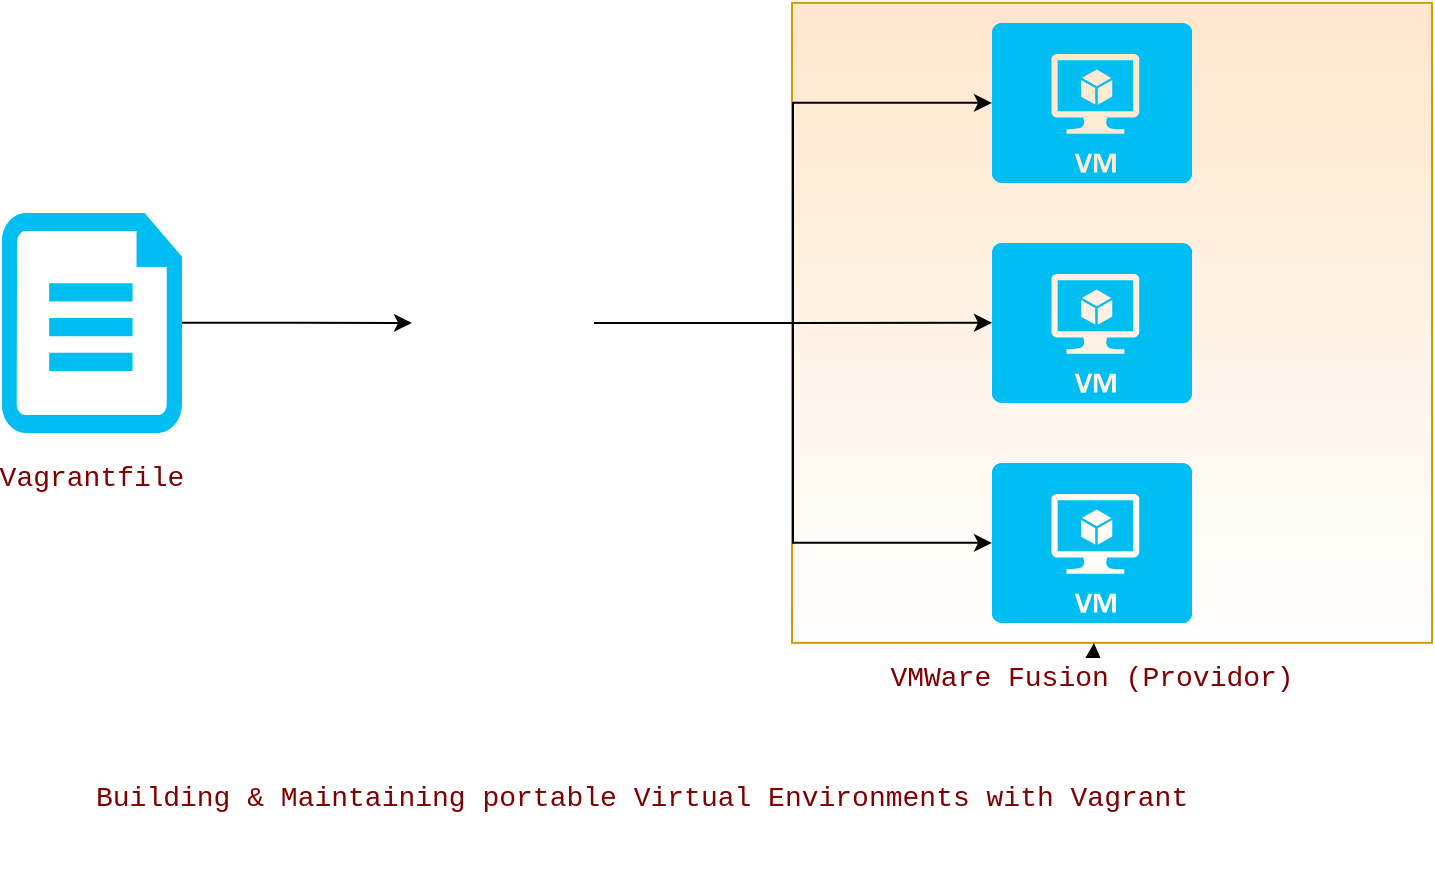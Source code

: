 <mxfile version="26.0.3">
  <diagram name="Page-1" id="-es9FddvmR3eWqJwjvI-">
    <mxGraphModel dx="1246" dy="580" grid="1" gridSize="10" guides="1" tooltips="1" connect="1" arrows="1" fold="1" page="1" pageScale="1" pageWidth="827" pageHeight="1169" math="0" shadow="0">
      <root>
        <mxCell id="0" />
        <mxCell id="1" parent="0" />
        <mxCell id="K4Dns3RAwN1RNIm3ApCl-7" value="" style="whiteSpace=wrap;html=1;aspect=fixed;fillColor=#ffe6cc;strokeColor=#d79b00;gradientColor=#FFFFFF;" parent="1" vertex="1">
          <mxGeometry x="440" y="47.44" width="320" height="320" as="geometry" />
        </mxCell>
        <mxCell id="K4Dns3RAwN1RNIm3ApCl-12" style="edgeStyle=orthogonalEdgeStyle;rounded=0;orthogonalLoop=1;jettySize=auto;html=1;" parent="1" source="K4Dns3RAwN1RNIm3ApCl-1" target="K4Dns3RAwN1RNIm3ApCl-3" edge="1">
          <mxGeometry relative="1" as="geometry" />
        </mxCell>
        <mxCell id="K4Dns3RAwN1RNIm3ApCl-1" value="" style="verticalLabelPosition=bottom;html=1;verticalAlign=top;align=center;strokeColor=none;fillColor=#00BEF2;shape=mxgraph.azure.cloud_services_configuration_file;pointerEvents=1;" parent="1" vertex="1">
          <mxGeometry x="45" y="152.44" width="90" height="110" as="geometry" />
        </mxCell>
        <mxCell id="K4Dns3RAwN1RNIm3ApCl-2" value="&lt;div style=&quot;color: rgb(59, 59, 59); background-color: rgb(255, 255, 255); font-family: Menlo, Monaco, &amp;quot;Courier New&amp;quot;, monospace; font-size: 14px; line-height: 21px; white-space: pre;&quot;&gt;&lt;span style=&quot;color: #800000;&quot;&gt;Vagrantfile&lt;/span&gt;&lt;/div&gt;" style="text;html=1;align=center;verticalAlign=middle;whiteSpace=wrap;rounded=0;" parent="1" vertex="1">
          <mxGeometry x="60" y="270" width="60" height="30" as="geometry" />
        </mxCell>
        <mxCell id="K4Dns3RAwN1RNIm3ApCl-13" style="edgeStyle=orthogonalEdgeStyle;rounded=0;orthogonalLoop=1;jettySize=auto;html=1;" parent="1" source="K4Dns3RAwN1RNIm3ApCl-3" target="K4Dns3RAwN1RNIm3ApCl-4" edge="1">
          <mxGeometry relative="1" as="geometry" />
        </mxCell>
        <mxCell id="K4Dns3RAwN1RNIm3ApCl-3" value="" style="shape=image;verticalLabelPosition=bottom;labelBackgroundColor=default;verticalAlign=top;aspect=fixed;imageAspect=0;image=https://static-00.iconduck.com/assets.00/vagrant-icon-1981x2048-m89lsyi5.png;" parent="1" vertex="1">
          <mxGeometry x="250" y="160.39" width="91.04" height="94.1" as="geometry" />
        </mxCell>
        <mxCell id="K4Dns3RAwN1RNIm3ApCl-4" value="" style="verticalLabelPosition=bottom;html=1;verticalAlign=top;align=center;strokeColor=none;fillColor=#00BEF2;shape=mxgraph.azure.virtual_machine;" parent="1" vertex="1">
          <mxGeometry x="540" y="167.44" width="100" height="80" as="geometry" />
        </mxCell>
        <mxCell id="K4Dns3RAwN1RNIm3ApCl-5" value="" style="verticalLabelPosition=bottom;html=1;verticalAlign=top;align=center;strokeColor=none;fillColor=#00BEF2;shape=mxgraph.azure.virtual_machine;" parent="1" vertex="1">
          <mxGeometry x="540" y="57.44" width="100" height="80" as="geometry" />
        </mxCell>
        <mxCell id="K4Dns3RAwN1RNIm3ApCl-6" value="" style="verticalLabelPosition=bottom;html=1;verticalAlign=top;align=center;strokeColor=none;fillColor=#00BEF2;shape=mxgraph.azure.virtual_machine;" parent="1" vertex="1">
          <mxGeometry x="540" y="277.44" width="100" height="80" as="geometry" />
        </mxCell>
        <mxCell id="SutX020EyavAVAT7Hddv-5" value="" style="edgeStyle=none;curved=1;rounded=0;orthogonalLoop=1;jettySize=auto;html=1;fontSize=12;startSize=8;endSize=8;" edge="1" parent="1" source="K4Dns3RAwN1RNIm3ApCl-8" target="K4Dns3RAwN1RNIm3ApCl-7">
          <mxGeometry relative="1" as="geometry" />
        </mxCell>
        <mxCell id="K4Dns3RAwN1RNIm3ApCl-8" value="&lt;div style=&quot;color: rgb(59, 59, 59); background-color: rgb(255, 255, 255); font-family: Menlo, Monaco, &amp;quot;Courier New&amp;quot;, monospace; font-size: 14px; line-height: 21px; white-space: pre;&quot;&gt;&lt;span style=&quot;color: rgb(128, 0, 0);&quot;&gt;VMWare Fusion (Providor)&lt;/span&gt;&lt;/div&gt;" style="text;html=1;align=center;verticalAlign=middle;whiteSpace=wrap;rounded=0;" parent="1" vertex="1">
          <mxGeometry x="560" y="370" width="60" height="30" as="geometry" />
        </mxCell>
        <mxCell id="K4Dns3RAwN1RNIm3ApCl-11" style="edgeStyle=orthogonalEdgeStyle;rounded=0;orthogonalLoop=1;jettySize=auto;html=1;entryX=0;entryY=0.5;entryDx=0;entryDy=0;entryPerimeter=0;" parent="1" source="K4Dns3RAwN1RNIm3ApCl-3" target="K4Dns3RAwN1RNIm3ApCl-5" edge="1">
          <mxGeometry relative="1" as="geometry" />
        </mxCell>
        <mxCell id="K4Dns3RAwN1RNIm3ApCl-14" style="edgeStyle=orthogonalEdgeStyle;rounded=0;orthogonalLoop=1;jettySize=auto;html=1;entryX=0;entryY=0.5;entryDx=0;entryDy=0;entryPerimeter=0;" parent="1" source="K4Dns3RAwN1RNIm3ApCl-3" target="K4Dns3RAwN1RNIm3ApCl-6" edge="1">
          <mxGeometry relative="1" as="geometry" />
        </mxCell>
        <mxCell id="SutX020EyavAVAT7Hddv-6" value="&lt;span style=&quot;color: rgb(128, 0, 0); font-family: Menlo, Monaco, &amp;quot;Courier New&amp;quot;, monospace; font-size: 14px; font-style: normal; font-variant-ligatures: normal; font-variant-caps: normal; font-weight: 400; letter-spacing: normal; orphans: 2; text-align: center; text-indent: 0px; text-transform: none; widows: 2; word-spacing: 0px; -webkit-text-stroke-width: 0px; white-space: pre; background-color: rgb(255, 255, 255); text-decoration-thickness: initial; text-decoration-style: initial; text-decoration-color: initial; float: none; display: inline !important;&quot;&gt;Building &amp;amp; Maintaining portable Virtual Environments with Vagrant&lt;/span&gt;" style="text;whiteSpace=wrap;html=1;" vertex="1" parent="1">
          <mxGeometry x="90" y="430" width="519" height="50" as="geometry" />
        </mxCell>
      </root>
    </mxGraphModel>
  </diagram>
</mxfile>
